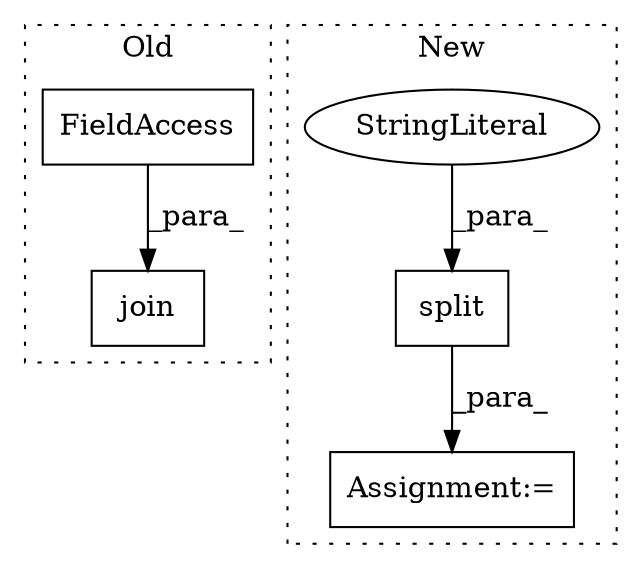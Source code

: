 digraph G {
subgraph cluster0 {
1 [label="join" a="32" s="419,438" l="5,1" shape="box"];
4 [label="FieldAccess" a="22" s="424" l="3" shape="box"];
label = "Old";
style="dotted";
}
subgraph cluster1 {
2 [label="split" a="32" s="1068,1077" l="6,1" shape="box"];
3 [label="Assignment:=" a="7" s="1050" l="2" shape="box"];
5 [label="StringLiteral" a="45" s="1074" l="3" shape="ellipse"];
label = "New";
style="dotted";
}
2 -> 3 [label="_para_"];
4 -> 1 [label="_para_"];
5 -> 2 [label="_para_"];
}